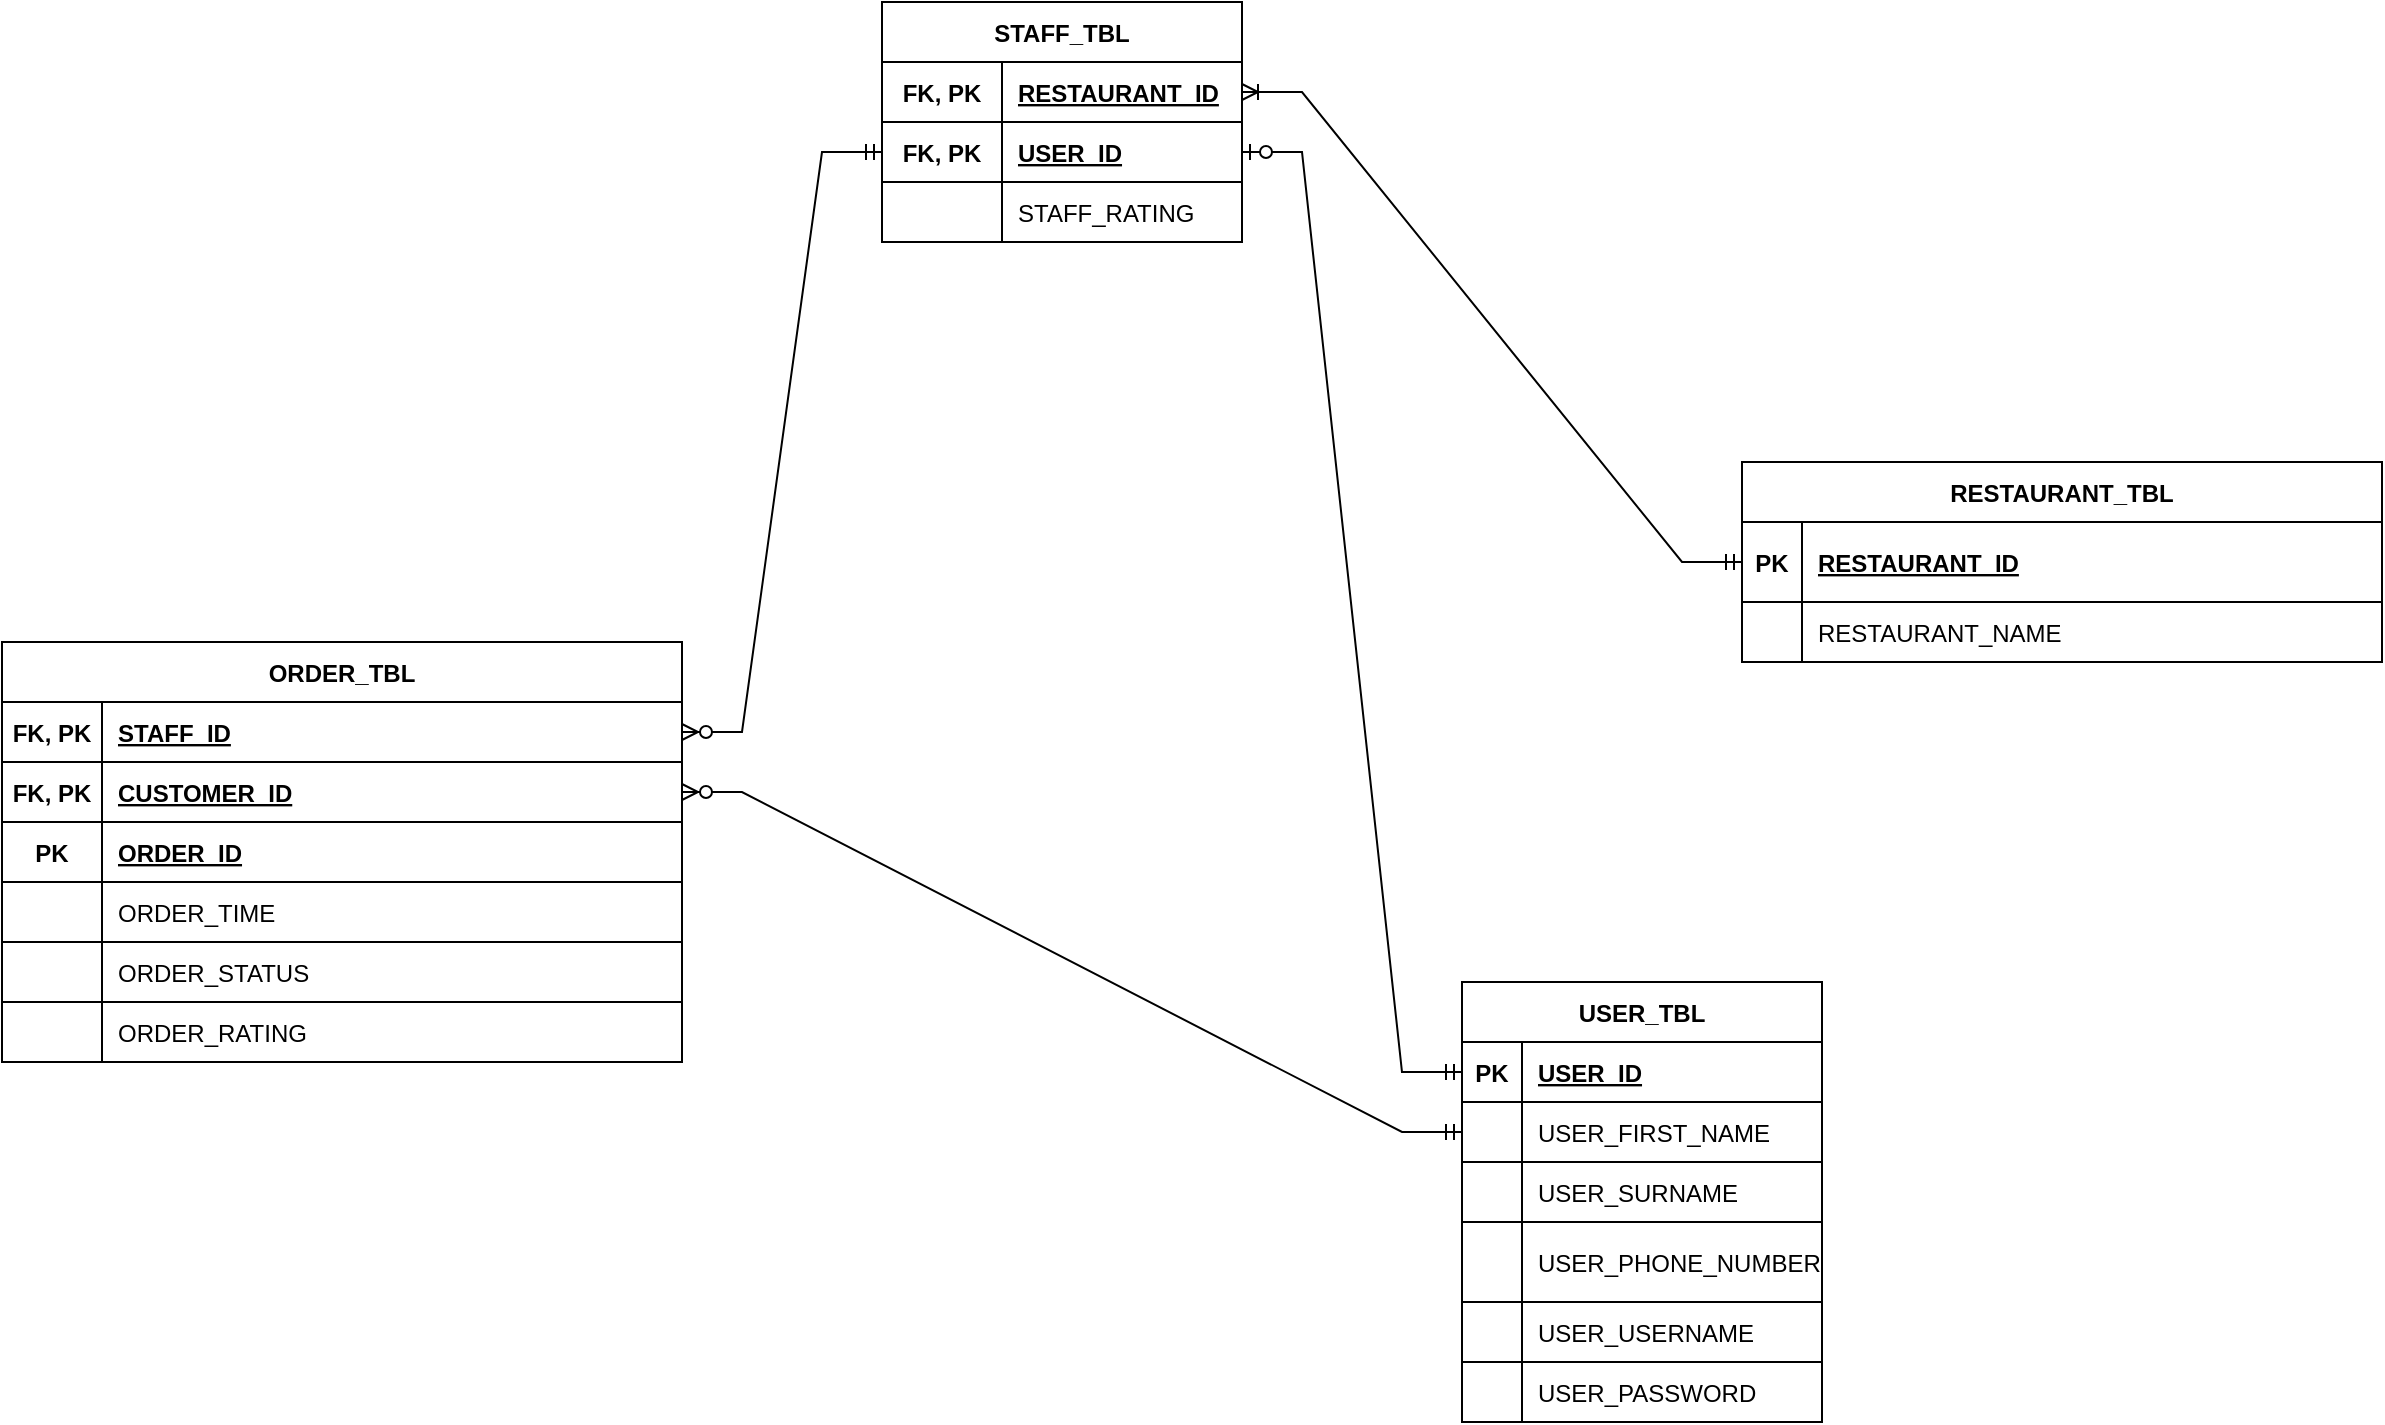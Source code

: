 <mxfile version="18.0.6" type="github">
  <diagram id="R2lEEEUBdFMjLlhIrx00" name="Page-1">
    <mxGraphModel dx="1394" dy="-350" grid="1" gridSize="10" guides="1" tooltips="1" connect="1" arrows="1" fold="1" page="1" pageScale="1" pageWidth="850" pageHeight="1100" background="#FFFFFF" math="0" shadow="0" extFonts="Permanent Marker^https://fonts.googleapis.com/css?family=Permanent+Marker">
      <root>
        <mxCell id="0" />
        <mxCell id="1" parent="0" />
        <mxCell id="lRqBrc91K_7Ev6FPOVHK-90" value="USER_TBL" style="shape=table;startSize=30;container=1;collapsible=1;childLayout=tableLayout;fixedRows=1;rowLines=1;fontStyle=1;align=center;resizeLast=1;" parent="1" vertex="1">
          <mxGeometry x="950" y="1790" width="180" height="220" as="geometry" />
        </mxCell>
        <mxCell id="lRqBrc91K_7Ev6FPOVHK-91" value="" style="shape=tableRow;horizontal=0;startSize=0;swimlaneHead=0;swimlaneBody=0;fillColor=none;collapsible=0;dropTarget=0;points=[[0,0.5],[1,0.5]];portConstraint=eastwest;top=0;left=0;right=0;bottom=1;" parent="lRqBrc91K_7Ev6FPOVHK-90" vertex="1">
          <mxGeometry y="30" width="180" height="30" as="geometry" />
        </mxCell>
        <mxCell id="lRqBrc91K_7Ev6FPOVHK-92" value="PK" style="shape=partialRectangle;connectable=0;fillColor=none;top=0;left=0;bottom=0;right=0;fontStyle=1;overflow=hidden;" parent="lRqBrc91K_7Ev6FPOVHK-91" vertex="1">
          <mxGeometry width="30" height="30" as="geometry">
            <mxRectangle width="30" height="30" as="alternateBounds" />
          </mxGeometry>
        </mxCell>
        <mxCell id="lRqBrc91K_7Ev6FPOVHK-93" value="USER_ID" style="shape=partialRectangle;connectable=0;fillColor=none;top=0;left=0;bottom=0;right=0;align=left;spacingLeft=6;fontStyle=5;overflow=hidden;" parent="lRqBrc91K_7Ev6FPOVHK-91" vertex="1">
          <mxGeometry x="30" width="150" height="30" as="geometry">
            <mxRectangle width="150" height="30" as="alternateBounds" />
          </mxGeometry>
        </mxCell>
        <mxCell id="lRqBrc91K_7Ev6FPOVHK-94" value="" style="shape=tableRow;horizontal=0;startSize=0;swimlaneHead=0;swimlaneBody=0;fillColor=none;collapsible=0;dropTarget=0;points=[[0,0.5],[1,0.5]];portConstraint=eastwest;top=0;left=0;right=0;bottom=0;" parent="lRqBrc91K_7Ev6FPOVHK-90" vertex="1">
          <mxGeometry y="60" width="180" height="30" as="geometry" />
        </mxCell>
        <mxCell id="lRqBrc91K_7Ev6FPOVHK-95" value="" style="shape=partialRectangle;connectable=0;fillColor=none;top=0;left=0;bottom=0;right=0;editable=1;overflow=hidden;" parent="lRqBrc91K_7Ev6FPOVHK-94" vertex="1">
          <mxGeometry width="30" height="30" as="geometry">
            <mxRectangle width="30" height="30" as="alternateBounds" />
          </mxGeometry>
        </mxCell>
        <mxCell id="lRqBrc91K_7Ev6FPOVHK-96" value="USER_FIRST_NAME" style="shape=partialRectangle;connectable=0;fillColor=none;top=0;left=0;bottom=0;right=0;align=left;spacingLeft=6;overflow=hidden;" parent="lRqBrc91K_7Ev6FPOVHK-94" vertex="1">
          <mxGeometry x="30" width="150" height="30" as="geometry">
            <mxRectangle width="150" height="30" as="alternateBounds" />
          </mxGeometry>
        </mxCell>
        <mxCell id="lRqBrc91K_7Ev6FPOVHK-97" value="" style="shape=tableRow;horizontal=0;startSize=0;swimlaneHead=0;swimlaneBody=0;fillColor=none;collapsible=0;dropTarget=0;points=[[0,0.5],[1,0.5]];portConstraint=eastwest;top=0;left=0;right=0;bottom=0;" parent="lRqBrc91K_7Ev6FPOVHK-90" vertex="1">
          <mxGeometry y="90" width="180" height="30" as="geometry" />
        </mxCell>
        <mxCell id="lRqBrc91K_7Ev6FPOVHK-98" value="" style="shape=partialRectangle;connectable=0;fillColor=none;top=0;left=0;bottom=0;right=0;editable=1;overflow=hidden;" parent="lRqBrc91K_7Ev6FPOVHK-97" vertex="1">
          <mxGeometry width="30" height="30" as="geometry">
            <mxRectangle width="30" height="30" as="alternateBounds" />
          </mxGeometry>
        </mxCell>
        <mxCell id="lRqBrc91K_7Ev6FPOVHK-99" value="USER_SURNAME" style="shape=partialRectangle;connectable=0;fillColor=none;top=0;left=0;bottom=0;right=0;align=left;spacingLeft=6;overflow=hidden;" parent="lRqBrc91K_7Ev6FPOVHK-97" vertex="1">
          <mxGeometry x="30" width="150" height="30" as="geometry">
            <mxRectangle width="150" height="30" as="alternateBounds" />
          </mxGeometry>
        </mxCell>
        <mxCell id="lRqBrc91K_7Ev6FPOVHK-100" value="" style="shape=tableRow;horizontal=0;startSize=0;swimlaneHead=0;swimlaneBody=0;fillColor=none;collapsible=0;dropTarget=0;points=[[0,0.5],[1,0.5]];portConstraint=eastwest;top=0;left=0;right=0;bottom=0;" parent="lRqBrc91K_7Ev6FPOVHK-90" vertex="1">
          <mxGeometry y="120" width="180" height="40" as="geometry" />
        </mxCell>
        <mxCell id="lRqBrc91K_7Ev6FPOVHK-101" value="" style="shape=partialRectangle;connectable=0;fillColor=none;top=0;left=0;bottom=0;right=0;editable=1;overflow=hidden;" parent="lRqBrc91K_7Ev6FPOVHK-100" vertex="1">
          <mxGeometry width="30" height="40" as="geometry">
            <mxRectangle width="30" height="40" as="alternateBounds" />
          </mxGeometry>
        </mxCell>
        <mxCell id="lRqBrc91K_7Ev6FPOVHK-102" value="USER_PHONE_NUMBER" style="shape=partialRectangle;connectable=0;fillColor=none;top=0;left=0;bottom=0;right=0;align=left;spacingLeft=6;overflow=hidden;" parent="lRqBrc91K_7Ev6FPOVHK-100" vertex="1">
          <mxGeometry x="30" width="150" height="40" as="geometry">
            <mxRectangle width="150" height="40" as="alternateBounds" />
          </mxGeometry>
        </mxCell>
        <mxCell id="lRqBrc91K_7Ev6FPOVHK-154" value="" style="shape=tableRow;horizontal=0;startSize=0;swimlaneHead=0;swimlaneBody=0;fillColor=none;collapsible=0;dropTarget=0;points=[[0,0.5],[1,0.5]];portConstraint=eastwest;top=0;left=0;right=0;bottom=0;" parent="lRqBrc91K_7Ev6FPOVHK-90" vertex="1">
          <mxGeometry y="160" width="180" height="30" as="geometry" />
        </mxCell>
        <mxCell id="lRqBrc91K_7Ev6FPOVHK-155" value="" style="shape=partialRectangle;connectable=0;fillColor=none;top=0;left=0;bottom=0;right=0;editable=1;overflow=hidden;" parent="lRqBrc91K_7Ev6FPOVHK-154" vertex="1">
          <mxGeometry width="30" height="30" as="geometry">
            <mxRectangle width="30" height="30" as="alternateBounds" />
          </mxGeometry>
        </mxCell>
        <mxCell id="lRqBrc91K_7Ev6FPOVHK-156" value="USER_USERNAME" style="shape=partialRectangle;connectable=0;fillColor=none;top=0;left=0;bottom=0;right=0;align=left;spacingLeft=6;overflow=hidden;" parent="lRqBrc91K_7Ev6FPOVHK-154" vertex="1">
          <mxGeometry x="30" width="150" height="30" as="geometry">
            <mxRectangle width="150" height="30" as="alternateBounds" />
          </mxGeometry>
        </mxCell>
        <mxCell id="lRqBrc91K_7Ev6FPOVHK-157" value="" style="shape=tableRow;horizontal=0;startSize=0;swimlaneHead=0;swimlaneBody=0;fillColor=none;collapsible=0;dropTarget=0;points=[[0,0.5],[1,0.5]];portConstraint=eastwest;top=0;left=0;right=0;bottom=0;" parent="lRqBrc91K_7Ev6FPOVHK-90" vertex="1">
          <mxGeometry y="190" width="180" height="30" as="geometry" />
        </mxCell>
        <mxCell id="lRqBrc91K_7Ev6FPOVHK-158" value="" style="shape=partialRectangle;connectable=0;fillColor=none;top=0;left=0;bottom=0;right=0;editable=1;overflow=hidden;" parent="lRqBrc91K_7Ev6FPOVHK-157" vertex="1">
          <mxGeometry width="30" height="30" as="geometry">
            <mxRectangle width="30" height="30" as="alternateBounds" />
          </mxGeometry>
        </mxCell>
        <mxCell id="lRqBrc91K_7Ev6FPOVHK-159" value="USER_PASSWORD" style="shape=partialRectangle;connectable=0;fillColor=none;top=0;left=0;bottom=0;right=0;align=left;spacingLeft=6;overflow=hidden;" parent="lRqBrc91K_7Ev6FPOVHK-157" vertex="1">
          <mxGeometry x="30" width="150" height="30" as="geometry">
            <mxRectangle width="150" height="30" as="alternateBounds" />
          </mxGeometry>
        </mxCell>
        <mxCell id="lRqBrc91K_7Ev6FPOVHK-103" value="" style="edgeStyle=entityRelationEdgeStyle;fontSize=12;html=1;endArrow=ERzeroToOne;startArrow=ERmandOne;rounded=0;entryX=1;entryY=0.5;entryDx=0;entryDy=0;exitX=0;exitY=0.5;exitDx=0;exitDy=0;" parent="1" source="lRqBrc91K_7Ev6FPOVHK-91" target="lRqBrc91K_7Ev6FPOVHK-108" edge="1">
          <mxGeometry width="100" height="100" relative="1" as="geometry">
            <mxPoint x="1290" y="1690" as="sourcePoint" />
            <mxPoint x="1370" y="1780" as="targetPoint" />
          </mxGeometry>
        </mxCell>
        <mxCell id="lRqBrc91K_7Ev6FPOVHK-104" value="STAFF_TBL" style="shape=table;startSize=30;container=1;collapsible=1;childLayout=tableLayout;fixedRows=1;rowLines=1;fontStyle=1;align=center;resizeLast=1;" parent="1" vertex="1">
          <mxGeometry x="660" y="1300" width="180" height="120" as="geometry" />
        </mxCell>
        <mxCell id="lRqBrc91K_7Ev6FPOVHK-105" value="" style="shape=tableRow;horizontal=0;startSize=0;swimlaneHead=0;swimlaneBody=0;fillColor=none;collapsible=0;dropTarget=0;points=[[0,0.5],[1,0.5]];portConstraint=eastwest;top=0;left=0;right=0;bottom=0;" parent="lRqBrc91K_7Ev6FPOVHK-104" vertex="1">
          <mxGeometry y="30" width="180" height="30" as="geometry" />
        </mxCell>
        <mxCell id="lRqBrc91K_7Ev6FPOVHK-106" value="FK, PK" style="shape=partialRectangle;connectable=0;fillColor=none;top=0;left=0;bottom=0;right=0;fontStyle=1;overflow=hidden;" parent="lRqBrc91K_7Ev6FPOVHK-105" vertex="1">
          <mxGeometry width="60" height="30" as="geometry">
            <mxRectangle width="60" height="30" as="alternateBounds" />
          </mxGeometry>
        </mxCell>
        <mxCell id="lRqBrc91K_7Ev6FPOVHK-107" value="RESTAURANT_ID" style="shape=partialRectangle;connectable=0;fillColor=none;top=0;left=0;bottom=0;right=0;align=left;spacingLeft=6;fontStyle=5;overflow=hidden;" parent="lRqBrc91K_7Ev6FPOVHK-105" vertex="1">
          <mxGeometry x="60" width="120" height="30" as="geometry">
            <mxRectangle width="120" height="30" as="alternateBounds" />
          </mxGeometry>
        </mxCell>
        <mxCell id="lRqBrc91K_7Ev6FPOVHK-108" value="" style="shape=tableRow;horizontal=0;startSize=0;swimlaneHead=0;swimlaneBody=0;fillColor=none;collapsible=0;dropTarget=0;points=[[0,0.5],[1,0.5]];portConstraint=eastwest;top=0;left=0;right=0;bottom=1;" parent="lRqBrc91K_7Ev6FPOVHK-104" vertex="1">
          <mxGeometry y="60" width="180" height="30" as="geometry" />
        </mxCell>
        <mxCell id="lRqBrc91K_7Ev6FPOVHK-109" value="FK, PK" style="shape=partialRectangle;connectable=0;fillColor=none;top=0;left=0;bottom=0;right=0;fontStyle=1;overflow=hidden;" parent="lRqBrc91K_7Ev6FPOVHK-108" vertex="1">
          <mxGeometry width="60" height="30" as="geometry">
            <mxRectangle width="60" height="30" as="alternateBounds" />
          </mxGeometry>
        </mxCell>
        <mxCell id="lRqBrc91K_7Ev6FPOVHK-110" value="USER_ID" style="shape=partialRectangle;connectable=0;fillColor=none;top=0;left=0;bottom=0;right=0;align=left;spacingLeft=6;fontStyle=5;overflow=hidden;" parent="lRqBrc91K_7Ev6FPOVHK-108" vertex="1">
          <mxGeometry x="60" width="120" height="30" as="geometry">
            <mxRectangle width="120" height="30" as="alternateBounds" />
          </mxGeometry>
        </mxCell>
        <mxCell id="lRqBrc91K_7Ev6FPOVHK-111" value="" style="shape=tableRow;horizontal=0;startSize=0;swimlaneHead=0;swimlaneBody=0;fillColor=none;collapsible=0;dropTarget=0;points=[[0,0.5],[1,0.5]];portConstraint=eastwest;top=0;left=0;right=0;bottom=0;" parent="lRqBrc91K_7Ev6FPOVHK-104" vertex="1">
          <mxGeometry y="90" width="180" height="30" as="geometry" />
        </mxCell>
        <mxCell id="lRqBrc91K_7Ev6FPOVHK-112" value="" style="shape=partialRectangle;connectable=0;fillColor=none;top=0;left=0;bottom=0;right=0;editable=1;overflow=hidden;" parent="lRqBrc91K_7Ev6FPOVHK-111" vertex="1">
          <mxGeometry width="60" height="30" as="geometry">
            <mxRectangle width="60" height="30" as="alternateBounds" />
          </mxGeometry>
        </mxCell>
        <mxCell id="lRqBrc91K_7Ev6FPOVHK-113" value="STAFF_RATING" style="shape=partialRectangle;connectable=0;fillColor=none;top=0;left=0;bottom=0;right=0;align=left;spacingLeft=6;overflow=hidden;" parent="lRqBrc91K_7Ev6FPOVHK-111" vertex="1">
          <mxGeometry x="60" width="120" height="30" as="geometry">
            <mxRectangle width="120" height="30" as="alternateBounds" />
          </mxGeometry>
        </mxCell>
        <mxCell id="lRqBrc91K_7Ev6FPOVHK-114" value="" style="edgeStyle=entityRelationEdgeStyle;fontSize=12;html=1;endArrow=ERoneToMany;startArrow=ERmandOne;rounded=0;exitX=0;exitY=0.5;exitDx=0;exitDy=0;entryX=1;entryY=0.5;entryDx=0;entryDy=0;" parent="1" source="lRqBrc91K_7Ev6FPOVHK-116" target="lRqBrc91K_7Ev6FPOVHK-105" edge="1">
          <mxGeometry width="100" height="100" relative="1" as="geometry">
            <mxPoint x="985.294" y="1540" as="sourcePoint" />
            <mxPoint x="1020" y="1855" as="targetPoint" />
          </mxGeometry>
        </mxCell>
        <mxCell id="lRqBrc91K_7Ev6FPOVHK-115" value="RESTAURANT_TBL" style="shape=table;startSize=30;container=1;collapsible=1;childLayout=tableLayout;fixedRows=1;rowLines=1;fontStyle=1;align=center;resizeLast=1;swimlaneLine=1;" parent="1" vertex="1">
          <mxGeometry x="1090" y="1530" width="320" height="100" as="geometry" />
        </mxCell>
        <mxCell id="lRqBrc91K_7Ev6FPOVHK-116" value="" style="shape=partialRectangle;collapsible=0;dropTarget=0;pointerEvents=0;fillColor=none;points=[[0,0.5],[1,0.5]];portConstraint=eastwest;top=0;left=0;right=0;bottom=1;" parent="lRqBrc91K_7Ev6FPOVHK-115" vertex="1">
          <mxGeometry y="30" width="320" height="40" as="geometry" />
        </mxCell>
        <mxCell id="lRqBrc91K_7Ev6FPOVHK-117" value="PK" style="shape=partialRectangle;overflow=hidden;connectable=0;fillColor=none;top=0;left=0;bottom=0;right=0;fontStyle=1;" parent="lRqBrc91K_7Ev6FPOVHK-116" vertex="1">
          <mxGeometry width="30" height="40" as="geometry">
            <mxRectangle width="30" height="40" as="alternateBounds" />
          </mxGeometry>
        </mxCell>
        <mxCell id="lRqBrc91K_7Ev6FPOVHK-118" value="RESTAURANT_ID" style="shape=partialRectangle;overflow=hidden;connectable=0;fillColor=none;top=0;left=0;bottom=0;right=0;align=left;spacingLeft=6;fontStyle=5;" parent="lRqBrc91K_7Ev6FPOVHK-116" vertex="1">
          <mxGeometry x="30" width="290" height="40" as="geometry">
            <mxRectangle width="290" height="40" as="alternateBounds" />
          </mxGeometry>
        </mxCell>
        <mxCell id="lRqBrc91K_7Ev6FPOVHK-119" value="" style="shape=partialRectangle;collapsible=0;dropTarget=0;pointerEvents=0;fillColor=none;points=[[0,0.5],[1,0.5]];portConstraint=eastwest;top=0;left=0;right=0;bottom=0;" parent="lRqBrc91K_7Ev6FPOVHK-115" vertex="1">
          <mxGeometry y="70" width="320" height="30" as="geometry" />
        </mxCell>
        <mxCell id="lRqBrc91K_7Ev6FPOVHK-120" value="" style="shape=partialRectangle;overflow=hidden;connectable=0;fillColor=none;top=0;left=0;bottom=0;right=0;" parent="lRqBrc91K_7Ev6FPOVHK-119" vertex="1">
          <mxGeometry width="30" height="30" as="geometry">
            <mxRectangle width="30" height="30" as="alternateBounds" />
          </mxGeometry>
        </mxCell>
        <mxCell id="lRqBrc91K_7Ev6FPOVHK-121" value="RESTAURANT_NAME" style="shape=partialRectangle;overflow=hidden;connectable=0;fillColor=none;top=0;left=0;bottom=0;right=0;align=left;spacingLeft=6;" parent="lRqBrc91K_7Ev6FPOVHK-119" vertex="1">
          <mxGeometry x="30" width="290" height="30" as="geometry">
            <mxRectangle width="290" height="30" as="alternateBounds" />
          </mxGeometry>
        </mxCell>
        <mxCell id="lRqBrc91K_7Ev6FPOVHK-132" value="ORDER_TBL" style="shape=table;startSize=30;container=1;collapsible=1;childLayout=tableLayout;fixedRows=1;rowLines=1;fontStyle=1;align=center;resizeLast=1;" parent="1" vertex="1">
          <mxGeometry x="220" y="1620" width="340" height="210" as="geometry">
            <mxRectangle x="710" y="80" width="110" height="30" as="alternateBounds" />
          </mxGeometry>
        </mxCell>
        <mxCell id="lRqBrc91K_7Ev6FPOVHK-133" value="" style="shape=tableRow;horizontal=0;startSize=0;swimlaneHead=0;swimlaneBody=0;fillColor=none;collapsible=0;dropTarget=0;points=[[0,0.5],[1,0.5]];portConstraint=eastwest;top=0;left=0;right=0;bottom=1;" parent="lRqBrc91K_7Ev6FPOVHK-132" vertex="1">
          <mxGeometry y="30" width="340" height="30" as="geometry" />
        </mxCell>
        <mxCell id="lRqBrc91K_7Ev6FPOVHK-134" value="FK, PK" style="shape=partialRectangle;connectable=0;fillColor=none;top=0;left=0;bottom=0;right=0;fontStyle=1;overflow=hidden;" parent="lRqBrc91K_7Ev6FPOVHK-133" vertex="1">
          <mxGeometry width="50" height="30" as="geometry">
            <mxRectangle width="50" height="30" as="alternateBounds" />
          </mxGeometry>
        </mxCell>
        <mxCell id="lRqBrc91K_7Ev6FPOVHK-135" value="STAFF_ID" style="shape=partialRectangle;connectable=0;fillColor=none;top=0;left=0;bottom=0;right=0;align=left;spacingLeft=6;fontStyle=5;overflow=hidden;" parent="lRqBrc91K_7Ev6FPOVHK-133" vertex="1">
          <mxGeometry x="50" width="290" height="30" as="geometry">
            <mxRectangle width="290" height="30" as="alternateBounds" />
          </mxGeometry>
        </mxCell>
        <mxCell id="lRqBrc91K_7Ev6FPOVHK-136" value="" style="shape=tableRow;horizontal=0;startSize=0;swimlaneHead=0;swimlaneBody=0;fillColor=none;collapsible=0;dropTarget=0;points=[[0,0.5],[1,0.5]];portConstraint=eastwest;top=0;left=0;right=0;bottom=1;" parent="lRqBrc91K_7Ev6FPOVHK-132" vertex="1">
          <mxGeometry y="60" width="340" height="30" as="geometry" />
        </mxCell>
        <mxCell id="lRqBrc91K_7Ev6FPOVHK-137" value="FK, PK" style="shape=partialRectangle;connectable=0;fillColor=none;top=0;left=0;bottom=0;right=0;fontStyle=1;overflow=hidden;" parent="lRqBrc91K_7Ev6FPOVHK-136" vertex="1">
          <mxGeometry width="50" height="30" as="geometry">
            <mxRectangle width="50" height="30" as="alternateBounds" />
          </mxGeometry>
        </mxCell>
        <mxCell id="lRqBrc91K_7Ev6FPOVHK-138" value="CUSTOMER_ID" style="shape=partialRectangle;connectable=0;fillColor=none;top=0;left=0;bottom=0;right=0;align=left;spacingLeft=6;fontStyle=5;overflow=hidden;" parent="lRqBrc91K_7Ev6FPOVHK-136" vertex="1">
          <mxGeometry x="50" width="290" height="30" as="geometry">
            <mxRectangle width="290" height="30" as="alternateBounds" />
          </mxGeometry>
        </mxCell>
        <mxCell id="lRqBrc91K_7Ev6FPOVHK-139" value="" style="shape=tableRow;horizontal=0;startSize=0;swimlaneHead=0;swimlaneBody=0;fillColor=none;collapsible=0;dropTarget=0;points=[[0,0.5],[1,0.5]];portConstraint=eastwest;top=0;left=0;right=0;bottom=1;" parent="lRqBrc91K_7Ev6FPOVHK-132" vertex="1">
          <mxGeometry y="90" width="340" height="30" as="geometry" />
        </mxCell>
        <mxCell id="lRqBrc91K_7Ev6FPOVHK-140" value="PK" style="shape=partialRectangle;connectable=0;fillColor=none;top=0;left=0;bottom=0;right=0;fontStyle=1;overflow=hidden;" parent="lRqBrc91K_7Ev6FPOVHK-139" vertex="1">
          <mxGeometry width="50" height="30" as="geometry">
            <mxRectangle width="50" height="30" as="alternateBounds" />
          </mxGeometry>
        </mxCell>
        <mxCell id="lRqBrc91K_7Ev6FPOVHK-141" value="ORDER_ID" style="shape=partialRectangle;connectable=0;fillColor=none;top=0;left=0;bottom=0;right=0;align=left;spacingLeft=6;fontStyle=5;overflow=hidden;" parent="lRqBrc91K_7Ev6FPOVHK-139" vertex="1">
          <mxGeometry x="50" width="290" height="30" as="geometry">
            <mxRectangle width="290" height="30" as="alternateBounds" />
          </mxGeometry>
        </mxCell>
        <mxCell id="lRqBrc91K_7Ev6FPOVHK-142" value="" style="shape=tableRow;horizontal=0;startSize=0;swimlaneHead=0;swimlaneBody=0;fillColor=none;collapsible=0;dropTarget=0;points=[[0,0.5],[1,0.5]];portConstraint=eastwest;top=0;left=0;right=0;bottom=0;" parent="lRqBrc91K_7Ev6FPOVHK-132" vertex="1">
          <mxGeometry y="120" width="340" height="30" as="geometry" />
        </mxCell>
        <mxCell id="lRqBrc91K_7Ev6FPOVHK-143" value="" style="shape=partialRectangle;connectable=0;fillColor=none;top=0;left=0;bottom=0;right=0;editable=1;overflow=hidden;" parent="lRqBrc91K_7Ev6FPOVHK-142" vertex="1">
          <mxGeometry width="50" height="30" as="geometry">
            <mxRectangle width="50" height="30" as="alternateBounds" />
          </mxGeometry>
        </mxCell>
        <mxCell id="lRqBrc91K_7Ev6FPOVHK-144" value="ORDER_TIME" style="shape=partialRectangle;connectable=0;fillColor=none;top=0;left=0;bottom=0;right=0;align=left;spacingLeft=6;overflow=hidden;" parent="lRqBrc91K_7Ev6FPOVHK-142" vertex="1">
          <mxGeometry x="50" width="290" height="30" as="geometry">
            <mxRectangle width="290" height="30" as="alternateBounds" />
          </mxGeometry>
        </mxCell>
        <mxCell id="lRqBrc91K_7Ev6FPOVHK-145" value="" style="shape=tableRow;horizontal=0;startSize=0;swimlaneHead=0;swimlaneBody=0;fillColor=none;collapsible=0;dropTarget=0;points=[[0,0.5],[1,0.5]];portConstraint=eastwest;top=0;left=0;right=0;bottom=0;" parent="lRqBrc91K_7Ev6FPOVHK-132" vertex="1">
          <mxGeometry y="150" width="340" height="30" as="geometry" />
        </mxCell>
        <mxCell id="lRqBrc91K_7Ev6FPOVHK-146" value="" style="shape=partialRectangle;connectable=0;fillColor=none;top=0;left=0;bottom=0;right=0;editable=1;overflow=hidden;" parent="lRqBrc91K_7Ev6FPOVHK-145" vertex="1">
          <mxGeometry width="50" height="30" as="geometry">
            <mxRectangle width="50" height="30" as="alternateBounds" />
          </mxGeometry>
        </mxCell>
        <mxCell id="lRqBrc91K_7Ev6FPOVHK-147" value="ORDER_STATUS" style="shape=partialRectangle;connectable=0;fillColor=none;top=0;left=0;bottom=0;right=0;align=left;spacingLeft=6;overflow=hidden;" parent="lRqBrc91K_7Ev6FPOVHK-145" vertex="1">
          <mxGeometry x="50" width="290" height="30" as="geometry">
            <mxRectangle width="290" height="30" as="alternateBounds" />
          </mxGeometry>
        </mxCell>
        <mxCell id="lRqBrc91K_7Ev6FPOVHK-148" value="" style="shape=tableRow;horizontal=0;startSize=0;swimlaneHead=0;swimlaneBody=0;fillColor=none;collapsible=0;dropTarget=0;points=[[0,0.5],[1,0.5]];portConstraint=eastwest;top=0;left=0;right=0;bottom=0;" parent="lRqBrc91K_7Ev6FPOVHK-132" vertex="1">
          <mxGeometry y="180" width="340" height="30" as="geometry" />
        </mxCell>
        <mxCell id="lRqBrc91K_7Ev6FPOVHK-149" value="" style="shape=partialRectangle;connectable=0;fillColor=none;top=0;left=0;bottom=0;right=0;editable=1;overflow=hidden;" parent="lRqBrc91K_7Ev6FPOVHK-148" vertex="1">
          <mxGeometry width="50" height="30" as="geometry">
            <mxRectangle width="50" height="30" as="alternateBounds" />
          </mxGeometry>
        </mxCell>
        <mxCell id="lRqBrc91K_7Ev6FPOVHK-150" value="ORDER_RATING" style="shape=partialRectangle;connectable=0;fillColor=none;top=0;left=0;bottom=0;right=0;align=left;spacingLeft=6;overflow=hidden;" parent="lRqBrc91K_7Ev6FPOVHK-148" vertex="1">
          <mxGeometry x="50" width="290" height="30" as="geometry">
            <mxRectangle width="290" height="30" as="alternateBounds" />
          </mxGeometry>
        </mxCell>
        <mxCell id="BLfNThpjjwASk_fe02Pm-1" value="" style="edgeStyle=entityRelationEdgeStyle;fontSize=12;html=1;endArrow=ERzeroToMany;startArrow=ERmandOne;rounded=0;entryX=1;entryY=0.5;entryDx=0;entryDy=0;exitX=0;exitY=0.5;exitDx=0;exitDy=0;" edge="1" parent="1" source="lRqBrc91K_7Ev6FPOVHK-94" target="lRqBrc91K_7Ev6FPOVHK-136">
          <mxGeometry width="100" height="100" relative="1" as="geometry">
            <mxPoint x="440" y="1940" as="sourcePoint" />
            <mxPoint x="800" y="1820" as="targetPoint" />
          </mxGeometry>
        </mxCell>
        <mxCell id="BLfNThpjjwASk_fe02Pm-2" value="" style="edgeStyle=entityRelationEdgeStyle;fontSize=12;html=1;endArrow=ERzeroToMany;startArrow=ERmandOne;rounded=0;exitX=0;exitY=0.5;exitDx=0;exitDy=0;entryX=1;entryY=0.5;entryDx=0;entryDy=0;" edge="1" parent="1" source="lRqBrc91K_7Ev6FPOVHK-108" target="lRqBrc91K_7Ev6FPOVHK-133">
          <mxGeometry width="100" height="100" relative="1" as="geometry">
            <mxPoint x="660" y="1720" as="sourcePoint" />
            <mxPoint x="760" y="1620" as="targetPoint" />
          </mxGeometry>
        </mxCell>
      </root>
    </mxGraphModel>
  </diagram>
</mxfile>
